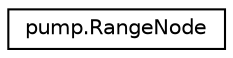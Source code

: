 digraph "Graphical Class Hierarchy"
{
  edge [fontname="Helvetica",fontsize="10",labelfontname="Helvetica",labelfontsize="10"];
  node [fontname="Helvetica",fontsize="10",shape=record];
  rankdir="LR";
  Node1 [label="pump.RangeNode",height=0.2,width=0.4,color="black", fillcolor="white", style="filled",URL="$classpump_1_1_range_node.html"];
}
